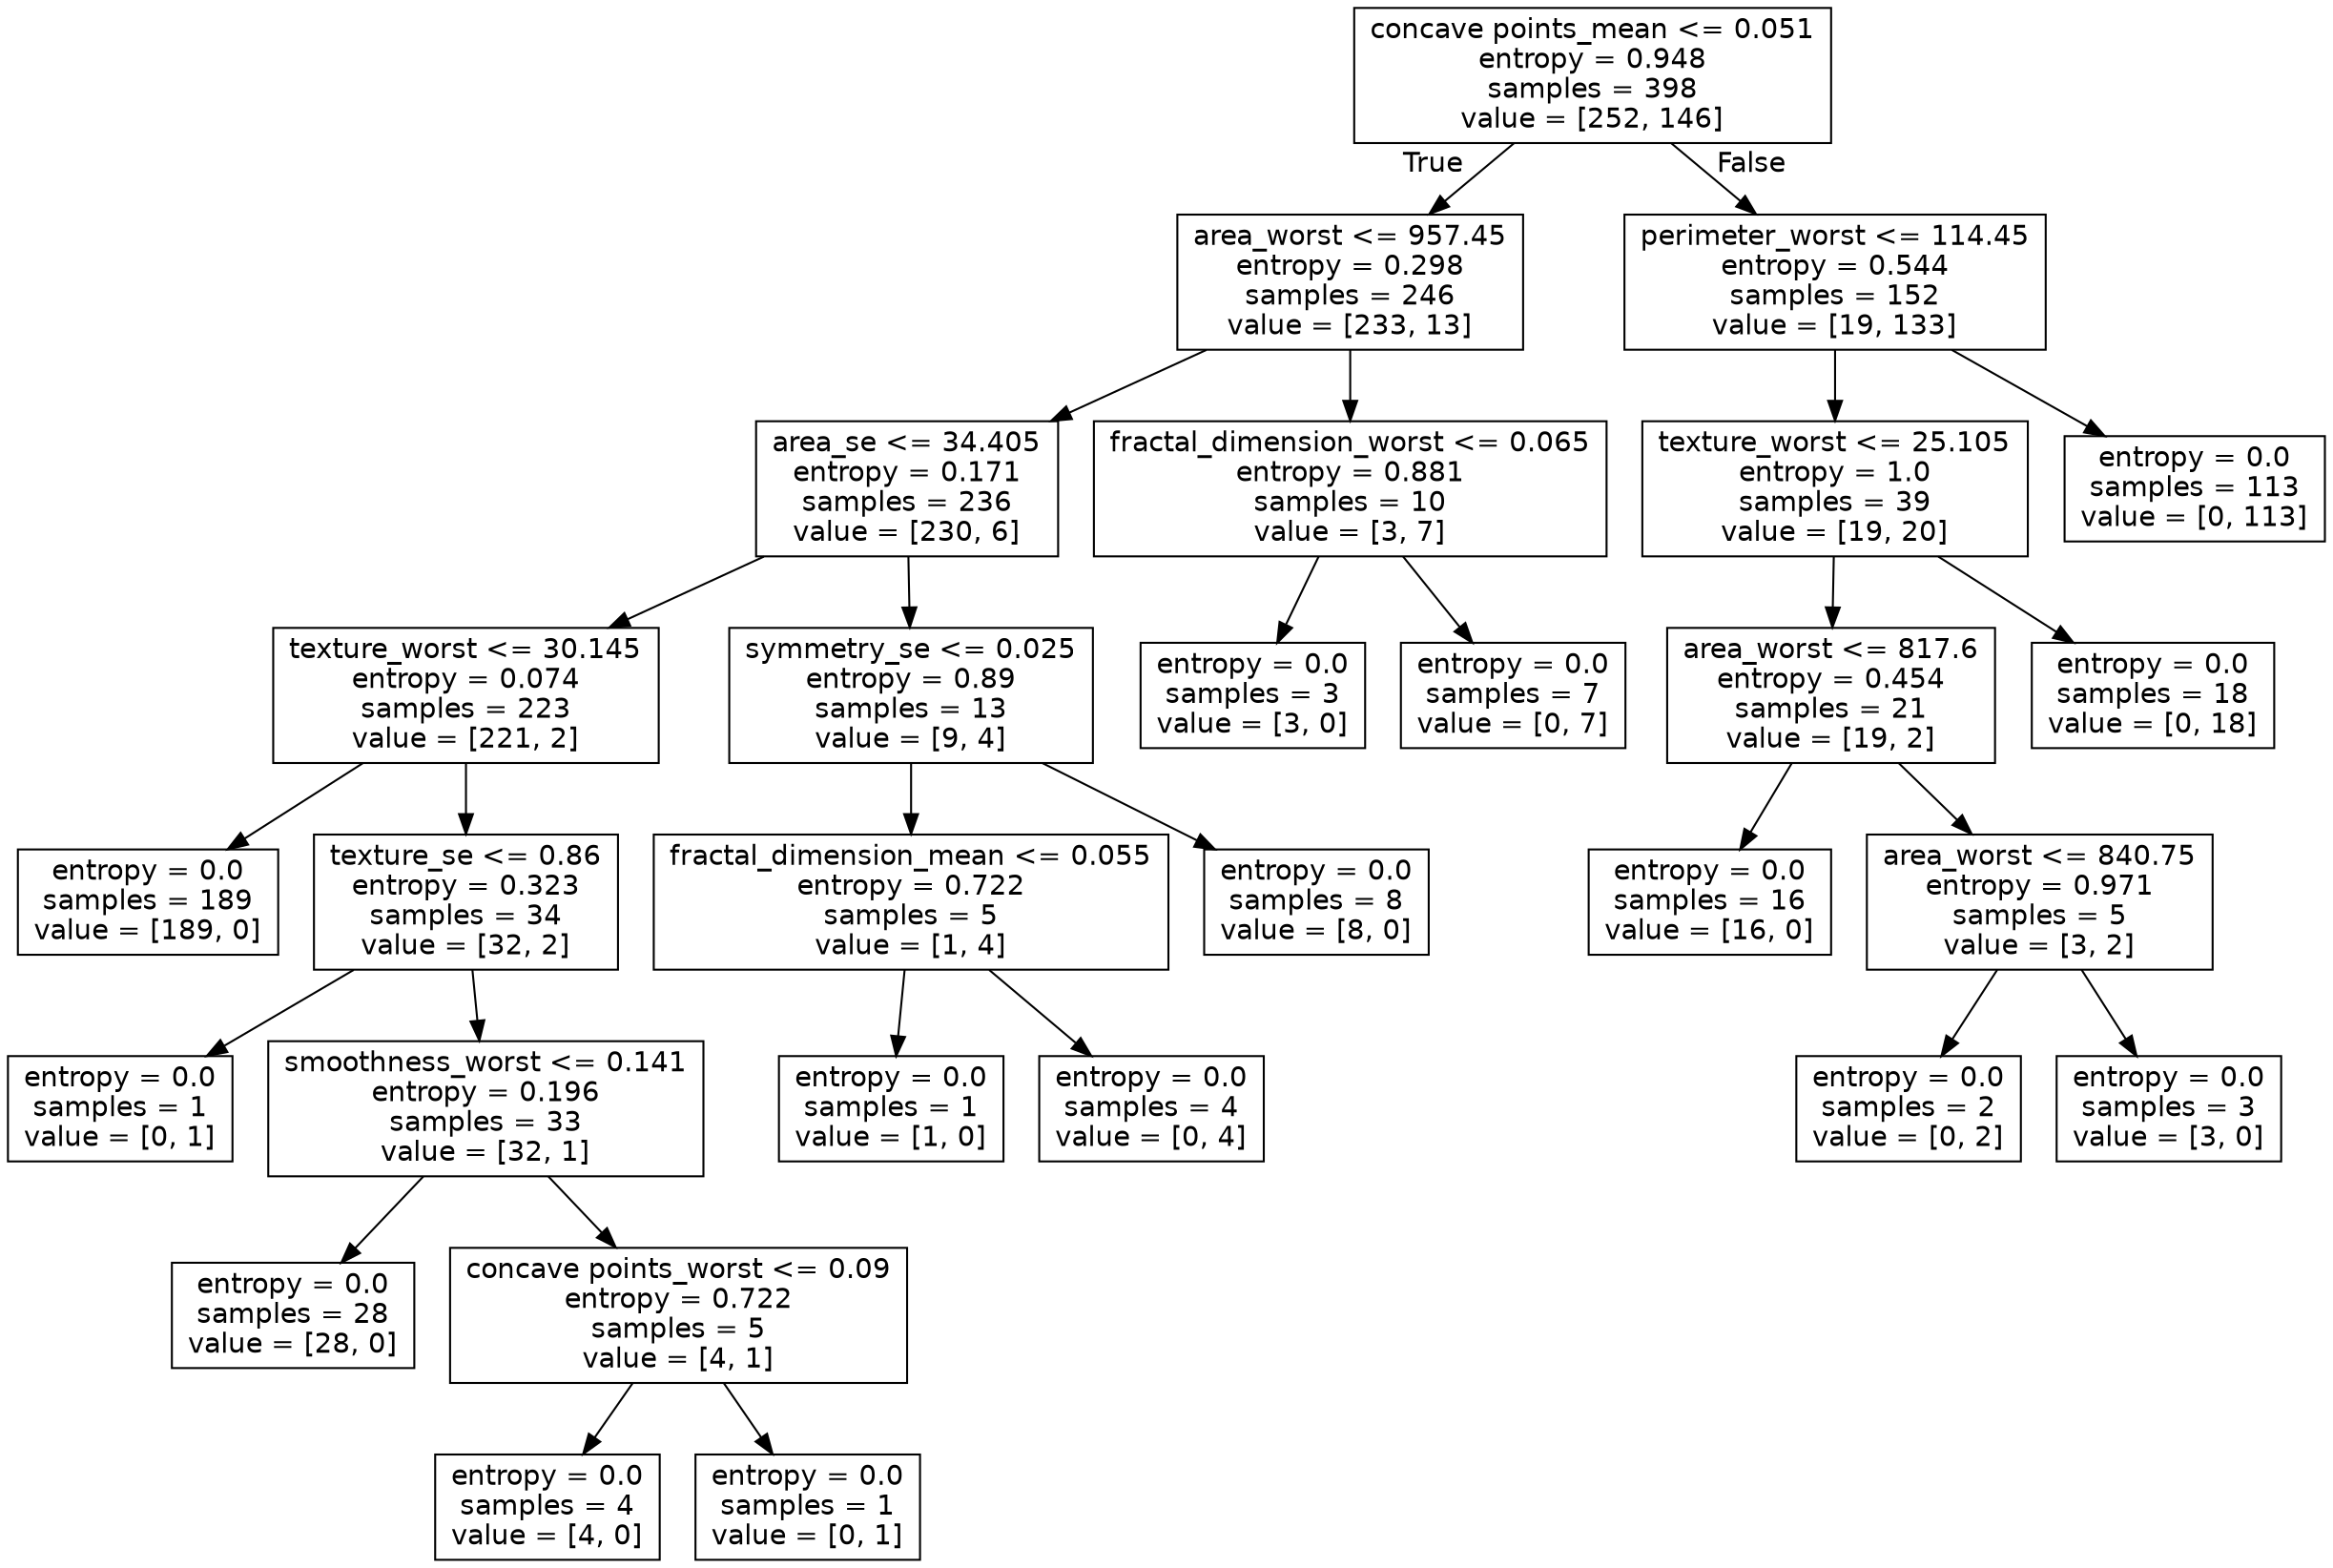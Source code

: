 digraph Tree {
node [shape=box, fontname="helvetica"] ;
edge [fontname="helvetica"] ;
0 [label="concave points_mean <= 0.051\nentropy = 0.948\nsamples = 398\nvalue = [252, 146]"] ;
1 [label="area_worst <= 957.45\nentropy = 0.298\nsamples = 246\nvalue = [233, 13]"] ;
0 -> 1 [labeldistance=2.5, labelangle=45, headlabel="True"] ;
2 [label="area_se <= 34.405\nentropy = 0.171\nsamples = 236\nvalue = [230, 6]"] ;
1 -> 2 ;
3 [label="texture_worst <= 30.145\nentropy = 0.074\nsamples = 223\nvalue = [221, 2]"] ;
2 -> 3 ;
4 [label="entropy = 0.0\nsamples = 189\nvalue = [189, 0]"] ;
3 -> 4 ;
5 [label="texture_se <= 0.86\nentropy = 0.323\nsamples = 34\nvalue = [32, 2]"] ;
3 -> 5 ;
6 [label="entropy = 0.0\nsamples = 1\nvalue = [0, 1]"] ;
5 -> 6 ;
7 [label="smoothness_worst <= 0.141\nentropy = 0.196\nsamples = 33\nvalue = [32, 1]"] ;
5 -> 7 ;
8 [label="entropy = 0.0\nsamples = 28\nvalue = [28, 0]"] ;
7 -> 8 ;
9 [label="concave points_worst <= 0.09\nentropy = 0.722\nsamples = 5\nvalue = [4, 1]"] ;
7 -> 9 ;
10 [label="entropy = 0.0\nsamples = 4\nvalue = [4, 0]"] ;
9 -> 10 ;
11 [label="entropy = 0.0\nsamples = 1\nvalue = [0, 1]"] ;
9 -> 11 ;
12 [label="symmetry_se <= 0.025\nentropy = 0.89\nsamples = 13\nvalue = [9, 4]"] ;
2 -> 12 ;
13 [label="fractal_dimension_mean <= 0.055\nentropy = 0.722\nsamples = 5\nvalue = [1, 4]"] ;
12 -> 13 ;
14 [label="entropy = 0.0\nsamples = 1\nvalue = [1, 0]"] ;
13 -> 14 ;
15 [label="entropy = 0.0\nsamples = 4\nvalue = [0, 4]"] ;
13 -> 15 ;
16 [label="entropy = 0.0\nsamples = 8\nvalue = [8, 0]"] ;
12 -> 16 ;
17 [label="fractal_dimension_worst <= 0.065\nentropy = 0.881\nsamples = 10\nvalue = [3, 7]"] ;
1 -> 17 ;
18 [label="entropy = 0.0\nsamples = 3\nvalue = [3, 0]"] ;
17 -> 18 ;
19 [label="entropy = 0.0\nsamples = 7\nvalue = [0, 7]"] ;
17 -> 19 ;
20 [label="perimeter_worst <= 114.45\nentropy = 0.544\nsamples = 152\nvalue = [19, 133]"] ;
0 -> 20 [labeldistance=2.5, labelangle=-45, headlabel="False"] ;
21 [label="texture_worst <= 25.105\nentropy = 1.0\nsamples = 39\nvalue = [19, 20]"] ;
20 -> 21 ;
22 [label="area_worst <= 817.6\nentropy = 0.454\nsamples = 21\nvalue = [19, 2]"] ;
21 -> 22 ;
23 [label="entropy = 0.0\nsamples = 16\nvalue = [16, 0]"] ;
22 -> 23 ;
24 [label="area_worst <= 840.75\nentropy = 0.971\nsamples = 5\nvalue = [3, 2]"] ;
22 -> 24 ;
25 [label="entropy = 0.0\nsamples = 2\nvalue = [0, 2]"] ;
24 -> 25 ;
26 [label="entropy = 0.0\nsamples = 3\nvalue = [3, 0]"] ;
24 -> 26 ;
27 [label="entropy = 0.0\nsamples = 18\nvalue = [0, 18]"] ;
21 -> 27 ;
28 [label="entropy = 0.0\nsamples = 113\nvalue = [0, 113]"] ;
20 -> 28 ;
}